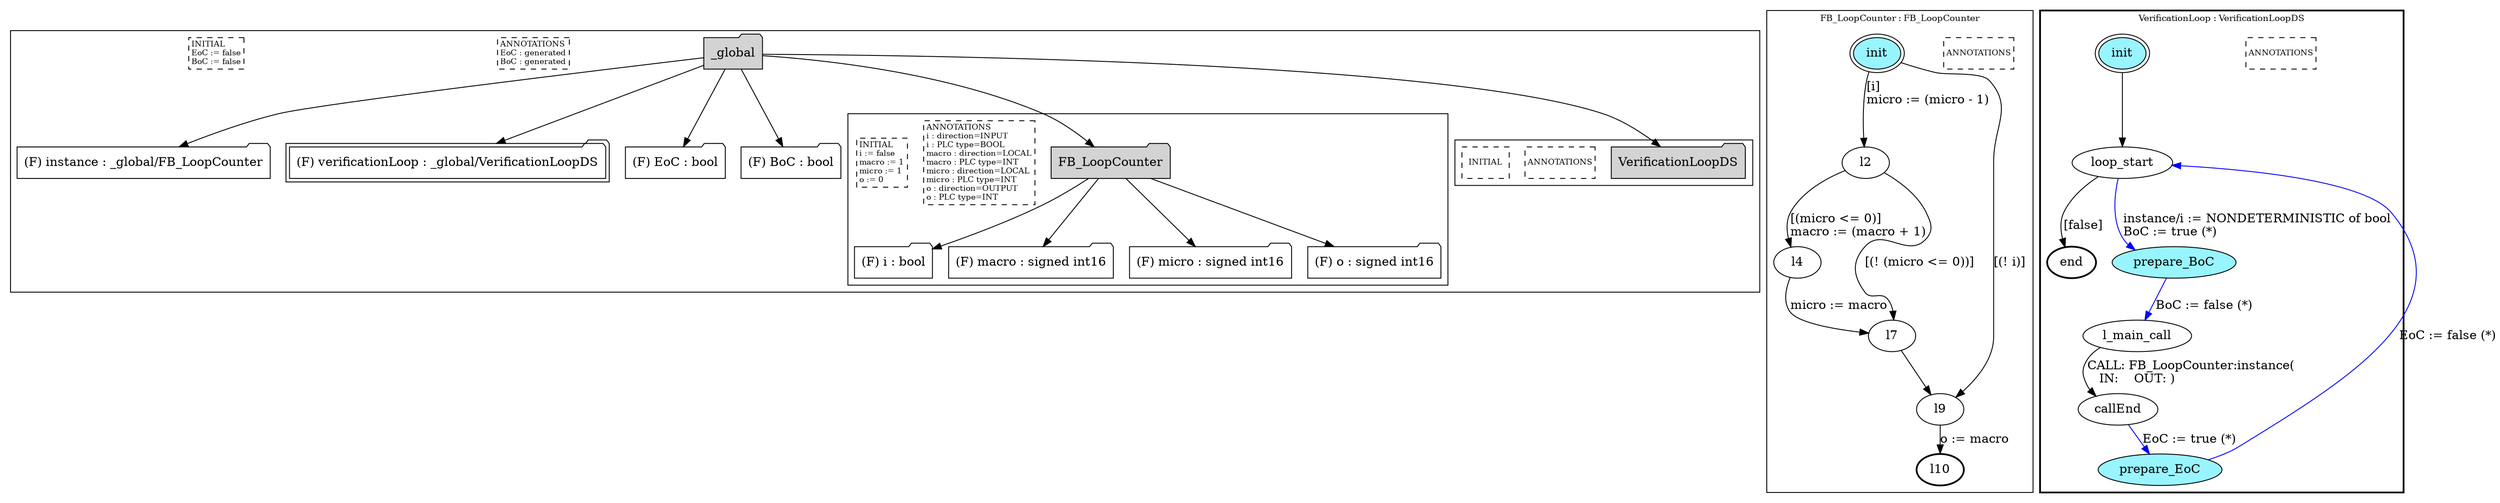 digraph G {
	subgraph cluster__global2131888461 {
		node [shape="folder", style="filled"];
		//label="_global";
		_global2131888461 [label="_global"];
		_global2131888461 -> instance1196307684;
		instance1196307684 [label = "(F) instance : _global/FB_LoopCounter", fillcolor="white" ];
		_global2131888461 -> verificationLoop212158113;
		verificationLoop212158113 [label = "(F) verificationLoop : _global/VerificationLoopDS", fillcolor="white" , peripheries=2];
		_global2131888461 -> EoC80422114;
		EoC80422114 [label = "(F) EoC : bool", fillcolor="white" ];
		_global2131888461 -> BoC622955085;
		BoC622955085 [label = "(F) BoC : bool", fillcolor="white" ];
		_global2131888461 -> FB_LoopCounter1486862157;
		subgraph cluster_FB_LoopCounter1486862157 {
			node [shape="folder", style="filled"];
			//label="FB_LoopCounter";
			FB_LoopCounter1486862157 [label="FB_LoopCounter"];
			FB_LoopCounter1486862157 -> i1374359172;
			i1374359172 [label = "(F) i : bool", fillcolor="white" ];
			FB_LoopCounter1486862157 -> macro1988265335;
			macro1988265335 [label = "(F) macro : signed int16", fillcolor="white" ];
			FB_LoopCounter1486862157 -> micro1783296129;
			micro1783296129 [label = "(F) micro : signed int16", fillcolor="white" ];
			FB_LoopCounter1486862157 -> o997657863;
			o997657863 [label = "(F) o : signed int16", fillcolor="white" ];
			
			annotations_pseudonode_FB_LoopCounter1486862157 [
				label="ANNOTATIONS\li : direction=INPUT\li : PLC type=BOOL\lmacro : direction=LOCAL\lmacro : PLC type=INT\lmicro : direction=LOCAL\lmicro : PLC type=INT\lo : direction=OUTPUT\lo : PLC type=INT\l",
				fontsize=9, margin="0.04,0.04", fillcolor="white", shape="rectangle", style="dashed"];
			initamt_pseudonode_FB_LoopCounter1486862157 [
				label="INITIAL\li := false\lmacro := 1\lmicro := 1\lo := 0\l",
				fontsize=9, margin="0.04,0.04", fillcolor="lightyellow", shape="rectangle", style="dashed"];
		}
		_global2131888461 -> VerificationLoopDS1090191122;
		subgraph cluster_VerificationLoopDS1090191122 {
			node [shape="folder", style="filled"];
			//label="VerificationLoopDS";
			VerificationLoopDS1090191122 [label="VerificationLoopDS"];
			
			annotations_pseudonode_VerificationLoopDS1090191122 [
				label="ANNOTATIONS",
				fontsize=9, margin="0.04,0.04", fillcolor="white", shape="rectangle", style="dashed"];
			initamt_pseudonode_VerificationLoopDS1090191122 [
				label="INITIAL",
				fontsize=9, margin="0.04,0.04", fillcolor="lightyellow", shape="rectangle", style="dashed"];
		}
		
		annotations_pseudonode__global2131888461 [
			label="ANNOTATIONS\lEoC : generated\lBoC : generated\l",
			fontsize=9, margin="0.04,0.04", fillcolor="white", shape="rectangle", style="dashed"];
		initamt_pseudonode__global2131888461 [
			label="INITIAL\lEoC := false\lBoC := false\l",
			fontsize=9, margin="0.04,0.04", fillcolor="lightyellow", shape="rectangle", style="dashed"];
	}
	subgraph clusterFB_LoopCounter {
		node [style="filled"];
		color="black";
		fontsize=10;
		ranksep=0.4;
		
		label="FB_LoopCounter : FB_LoopCounter";
		
		annotations_pseudonode_FB_LoopCounter [
			label="ANNOTATIONS",
			fontsize=9, margin="0.04,0.04", fillcolor="white", shape="rectangle", style="dashed"];
		
		init_FB_LoopCounter [label="init", color="black", fillcolor="cadetblue1", peripheries=2, shape="ellipse"];
		l2_FB_LoopCounter [label="l2", color="black", fillcolor="white", shape="ellipse"];
		l4_FB_LoopCounter [label="l4", color="black", fillcolor="white", shape="ellipse"];
		l7_FB_LoopCounter [label="l7", color="black", fillcolor="white", shape="ellipse"];
		l9_FB_LoopCounter [label="l9", color="black", fillcolor="white", shape="ellipse"];
		l10_FB_LoopCounter [label="l10", color="black", fillcolor="white", style=bold, shape="ellipse"];
		init_FB_LoopCounter -> l2_FB_LoopCounter [color="black", label="[i]\lmicro := (micro - 1)\l"];
		l2_FB_LoopCounter -> l4_FB_LoopCounter [color="black", label="[(micro <= 0)]\lmacro := (macro + 1)\l"];
		l4_FB_LoopCounter -> l7_FB_LoopCounter [color="black", label="micro := macro"];
		l2_FB_LoopCounter -> l7_FB_LoopCounter [color="black", label="[(! (micro <= 0))]"];
		init_FB_LoopCounter -> l9_FB_LoopCounter [color="black", label="[(! i)]"];
		l7_FB_LoopCounter -> l9_FB_LoopCounter [color="black", label=""];
		l9_FB_LoopCounter -> l10_FB_LoopCounter [color="black", label="o := macro"];
	}
	subgraph clusterVerificationLoop {
		node [style="filled"];
		style=bold;
		color="black";
		fontsize=10;
		ranksep=0.4;
		
		label="VerificationLoop : VerificationLoopDS";
		
		annotations_pseudonode_VerificationLoop [
			label="ANNOTATIONS",
			fontsize=9, margin="0.04,0.04", fillcolor="white", shape="rectangle", style="dashed"];
		
		init_VerificationLoop [label="init", color="black", fillcolor="cadetblue1", peripheries=2, shape="ellipse"];
		end_VerificationLoop [label="end", color="black", fillcolor="cadetblue1", style=bold, shape="ellipse"];
		loop_start_VerificationLoop [label="loop_start", color="black", fillcolor="white", shape="ellipse"];
		prepare_BoC_VerificationLoop [label="prepare_BoC", color="black", fillcolor="cadetblue1", shape="ellipse"];
		l_main_call_VerificationLoop [label="l_main_call", color="black", fillcolor="white", shape="ellipse"];
		callEnd_VerificationLoop [label="callEnd", color="black", fillcolor="white", shape="ellipse"];
		prepare_EoC_VerificationLoop [label="prepare_EoC", color="black", fillcolor="cadetblue1", shape="ellipse"];
		init_VerificationLoop -> loop_start_VerificationLoop [color="black", label=""];
		loop_start_VerificationLoop -> prepare_BoC_VerificationLoop [color="blue", label="instance/i := NONDETERMINISTIC of bool\lBoC := true (*)\l"];
		prepare_BoC_VerificationLoop -> l_main_call_VerificationLoop [color="blue", label="BoC := false (*)"];
		l_main_call_VerificationLoop -> callEnd_VerificationLoop [color="black", label="CALL: FB_LoopCounter:instance(\l   IN:    OUT: )\l"];
		callEnd_VerificationLoop -> prepare_EoC_VerificationLoop [color="blue", label="EoC := true (*)"];
		prepare_EoC_VerificationLoop -> loop_start_VerificationLoop [color="blue", label="EoC := false (*)"];
		loop_start_VerificationLoop -> end_VerificationLoop [color="black", label="[false]"];
	}
}

